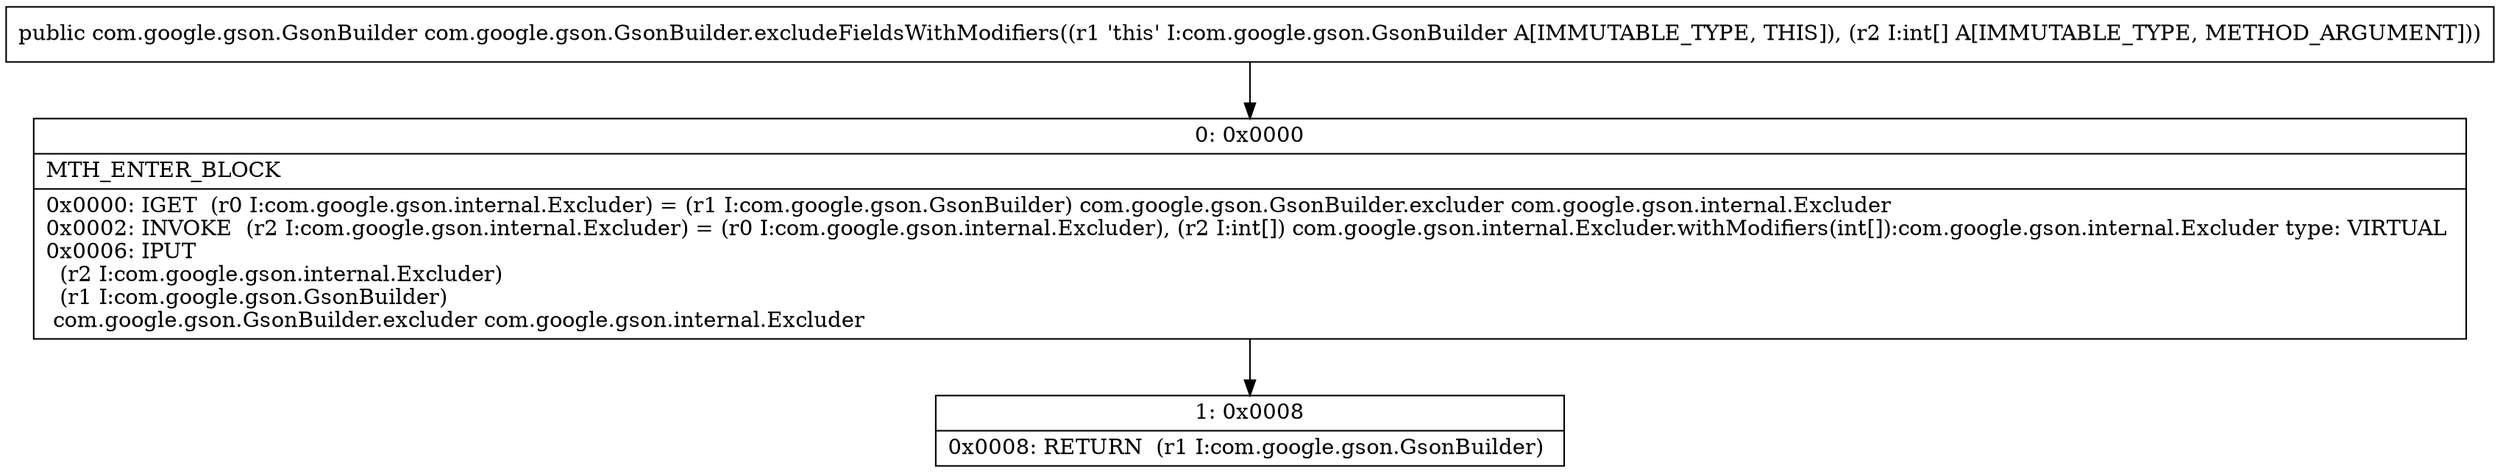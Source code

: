 digraph "CFG forcom.google.gson.GsonBuilder.excludeFieldsWithModifiers([I)Lcom\/google\/gson\/GsonBuilder;" {
Node_0 [shape=record,label="{0\:\ 0x0000|MTH_ENTER_BLOCK\l|0x0000: IGET  (r0 I:com.google.gson.internal.Excluder) = (r1 I:com.google.gson.GsonBuilder) com.google.gson.GsonBuilder.excluder com.google.gson.internal.Excluder \l0x0002: INVOKE  (r2 I:com.google.gson.internal.Excluder) = (r0 I:com.google.gson.internal.Excluder), (r2 I:int[]) com.google.gson.internal.Excluder.withModifiers(int[]):com.google.gson.internal.Excluder type: VIRTUAL \l0x0006: IPUT  \l  (r2 I:com.google.gson.internal.Excluder)\l  (r1 I:com.google.gson.GsonBuilder)\l com.google.gson.GsonBuilder.excluder com.google.gson.internal.Excluder \l}"];
Node_1 [shape=record,label="{1\:\ 0x0008|0x0008: RETURN  (r1 I:com.google.gson.GsonBuilder) \l}"];
MethodNode[shape=record,label="{public com.google.gson.GsonBuilder com.google.gson.GsonBuilder.excludeFieldsWithModifiers((r1 'this' I:com.google.gson.GsonBuilder A[IMMUTABLE_TYPE, THIS]), (r2 I:int[] A[IMMUTABLE_TYPE, METHOD_ARGUMENT])) }"];
MethodNode -> Node_0;
Node_0 -> Node_1;
}

